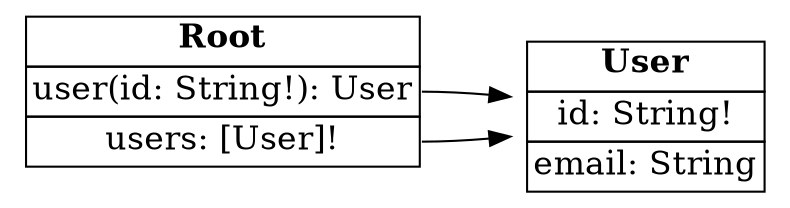 digraph erd {
graph [
  rankdir = "LR"
];
node [
  fontsize = "16"
  shape = "plaintext"
];
edge [
];
"Root" [label=<<TABLE COLOR="BLACK" BORDER="0" CELLBORDER="1" CELLSPACING="0"><TR><TD PORT="__title"><FONT COLOR="BLACK"><B>Root</B></FONT></TD></TR><TR><TD ALIGN="CENTER" PORT="userport"><FONT COLOR="BLACK">user(id: String!): User</FONT></TD></TR>,<TR><TD ALIGN="CENTER" PORT="usersport"><FONT COLOR="BLACK">users: [User]!</FONT></TD></TR></TABLE>>];
"User" [label=<<TABLE COLOR="BLACK" BORDER="0" CELLBORDER="1" CELLSPACING="0"><TR><TD PORT="__title"><FONT COLOR="BLACK"><B>User</B></FONT></TD></TR><TR><TD ALIGN="CENTER" PORT="idport"><FONT COLOR="BLACK">id: String!</FONT></TD></TR>,<TR><TD ALIGN="CENTER" PORT="emailport"><FONT COLOR="BLACK">email: String</FONT></TD></TR></TABLE>>];











"Root":userport -> "User" [color="BLACK" fontcolor="BLACK"];
"Root":usersport -> "User" [color="BLACK" fontcolor="BLACK"];


}
